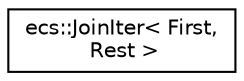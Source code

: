 digraph "Graphical Class Hierarchy"
{
 // LATEX_PDF_SIZE
  edge [fontname="Helvetica",fontsize="10",labelfontname="Helvetica",labelfontsize="10"];
  node [fontname="Helvetica",fontsize="10",shape=record];
  rankdir="LR";
  Node0 [label="ecs::JoinIter\< First,\l Rest \>",height=0.2,width=0.4,color="black", fillcolor="white", style="filled",URL="$classecs_1_1_join_iter.html",tooltip="The iterator type used by Join."];
}
